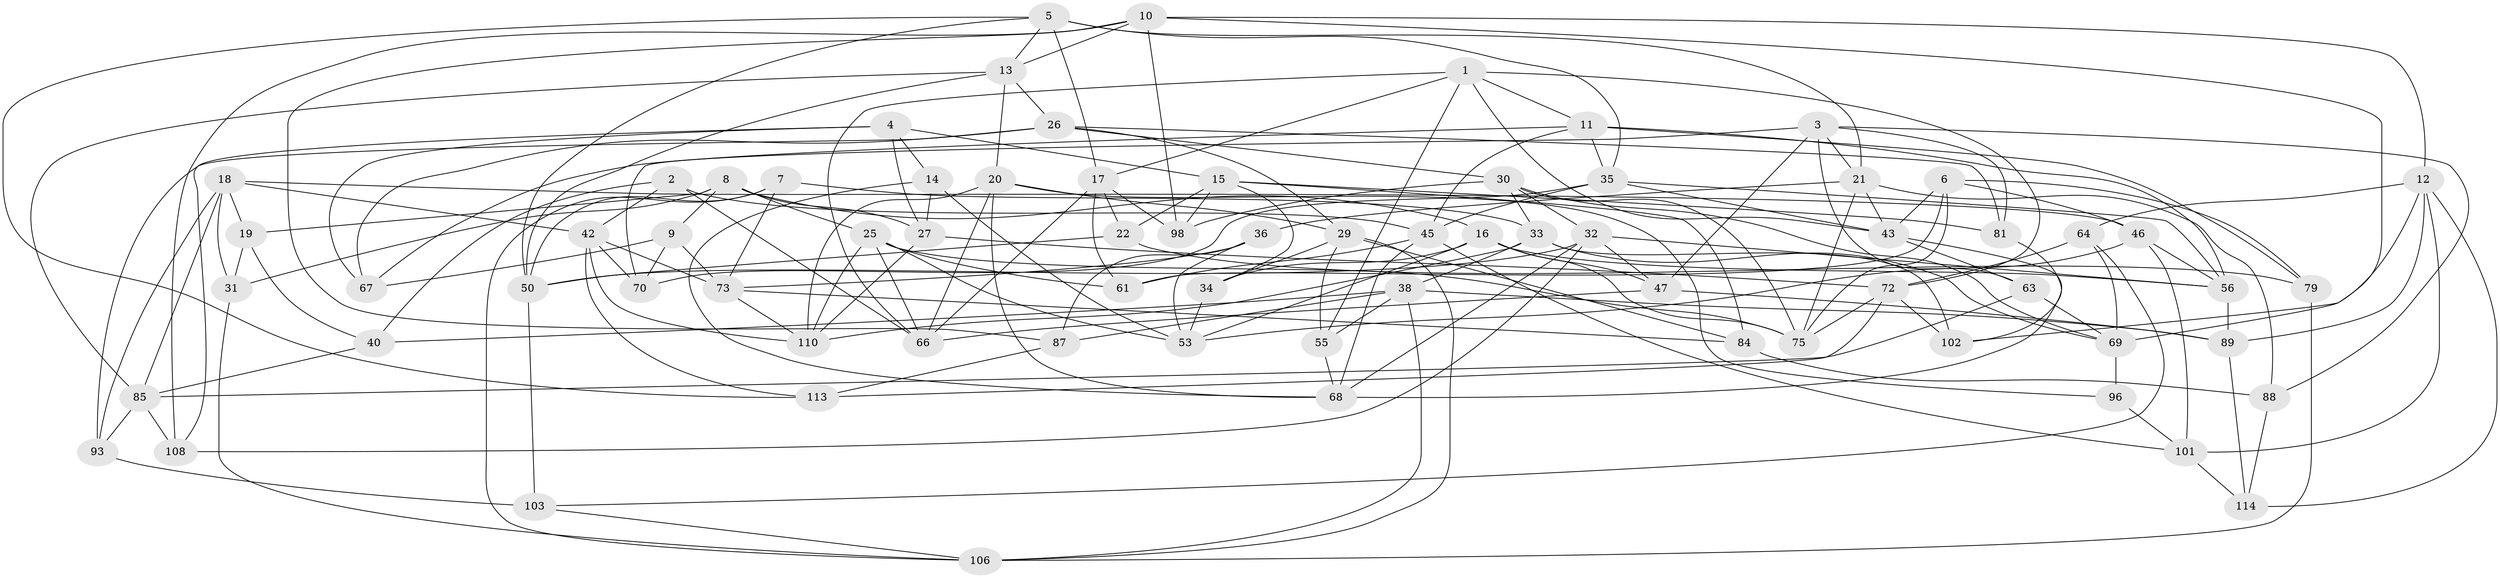 // Generated by graph-tools (version 1.1) at 2025/52/02/27/25 19:52:30]
// undirected, 73 vertices, 186 edges
graph export_dot {
graph [start="1"]
  node [color=gray90,style=filled];
  1 [super="+97"];
  2;
  3 [super="+54"];
  4 [super="+78"];
  5 [super="+82"];
  6 [super="+107"];
  7;
  8 [super="+62"];
  9;
  10 [super="+77"];
  11 [super="+48"];
  12 [super="+28"];
  13 [super="+23"];
  14;
  15 [super="+83"];
  16 [super="+74"];
  17 [super="+24"];
  18 [super="+71"];
  19;
  20 [super="+116"];
  21 [super="+57"];
  22;
  25 [super="+80"];
  26 [super="+58"];
  27 [super="+41"];
  29 [super="+51"];
  30 [super="+39"];
  31;
  32 [super="+90"];
  33 [super="+37"];
  34;
  35 [super="+44"];
  36;
  38 [super="+115"];
  40;
  42 [super="+76"];
  43 [super="+59"];
  45 [super="+94"];
  46 [super="+52"];
  47 [super="+49"];
  50 [super="+65"];
  53 [super="+111"];
  55;
  56 [super="+60"];
  61;
  63;
  64;
  66 [super="+109"];
  67;
  68 [super="+99"];
  69 [super="+86"];
  70;
  72 [super="+91"];
  73 [super="+92"];
  75 [super="+104"];
  79;
  81;
  84;
  85 [super="+95"];
  87;
  88;
  89 [super="+100"];
  93;
  96;
  98;
  101 [super="+105"];
  102;
  103;
  106 [super="+112"];
  108;
  110 [super="+117"];
  113;
  114;
  1 -- 72;
  1 -- 55;
  1 -- 43;
  1 -- 11;
  1 -- 66;
  1 -- 17;
  2 -- 42;
  2 -- 66;
  2 -- 40;
  2 -- 45;
  3 -- 88;
  3 -- 70;
  3 -- 81;
  3 -- 21;
  3 -- 63;
  3 -- 47;
  4 -- 108;
  4 -- 15;
  4 -- 67;
  4 -- 14;
  4 -- 27 [weight=2];
  5 -- 35;
  5 -- 13;
  5 -- 113;
  5 -- 17;
  5 -- 50;
  5 -- 21;
  6 -- 79;
  6 -- 43;
  6 -- 46 [weight=2];
  6 -- 75;
  6 -- 61;
  7 -- 106;
  7 -- 50;
  7 -- 73;
  7 -- 33;
  8 -- 31;
  8 -- 16;
  8 -- 9;
  8 -- 19;
  8 -- 27;
  8 -- 25;
  9 -- 67;
  9 -- 70;
  9 -- 73;
  10 -- 98;
  10 -- 108;
  10 -- 12;
  10 -- 13;
  10 -- 87;
  10 -- 69;
  11 -- 56;
  11 -- 67;
  11 -- 45;
  11 -- 79;
  11 -- 35;
  12 -- 114;
  12 -- 64;
  12 -- 102;
  12 -- 101;
  12 -- 89;
  13 -- 20;
  13 -- 26;
  13 -- 85;
  13 -- 50;
  14 -- 53;
  14 -- 27;
  14 -- 68;
  15 -- 81;
  15 -- 98;
  15 -- 34;
  15 -- 84;
  15 -- 22;
  16 -- 34;
  16 -- 56;
  16 -- 53;
  16 -- 47;
  16 -- 75;
  17 -- 22;
  17 -- 61;
  17 -- 98;
  17 -- 66;
  18 -- 46;
  18 -- 31;
  18 -- 19;
  18 -- 93;
  18 -- 85;
  18 -- 42;
  19 -- 40;
  19 -- 31;
  20 -- 96;
  20 -- 110;
  20 -- 29;
  20 -- 68;
  20 -- 66;
  21 -- 88;
  21 -- 43;
  21 -- 36;
  21 -- 75;
  22 -- 79;
  22 -- 50;
  25 -- 53;
  25 -- 66;
  25 -- 110;
  25 -- 75;
  25 -- 61;
  26 -- 81;
  26 -- 67;
  26 -- 30;
  26 -- 93;
  26 -- 29;
  27 -- 72;
  27 -- 110;
  29 -- 84;
  29 -- 106;
  29 -- 34;
  29 -- 55;
  30 -- 98;
  30 -- 33;
  30 -- 32;
  30 -- 69;
  30 -- 75;
  31 -- 106;
  32 -- 47;
  32 -- 50;
  32 -- 56;
  32 -- 108;
  32 -- 68;
  33 -- 110;
  33 -- 69;
  33 -- 102;
  33 -- 38;
  34 -- 53;
  35 -- 56;
  35 -- 45;
  35 -- 43;
  35 -- 70;
  36 -- 53;
  36 -- 87;
  36 -- 73;
  38 -- 40;
  38 -- 87;
  38 -- 89;
  38 -- 106;
  38 -- 55;
  40 -- 85;
  42 -- 110;
  42 -- 73;
  42 -- 113;
  42 -- 70;
  43 -- 63;
  43 -- 68;
  45 -- 68;
  45 -- 61;
  45 -- 101;
  46 -- 53;
  46 -- 56;
  46 -- 101;
  47 -- 89 [weight=2];
  47 -- 66;
  50 -- 103;
  55 -- 68;
  56 -- 89;
  63 -- 69;
  63 -- 85;
  64 -- 103;
  64 -- 69;
  64 -- 72;
  69 -- 96;
  72 -- 102;
  72 -- 75;
  72 -- 113;
  73 -- 110;
  73 -- 84;
  79 -- 106;
  81 -- 102;
  84 -- 88;
  85 -- 108;
  85 -- 93;
  87 -- 113;
  88 -- 114;
  89 -- 114;
  93 -- 103;
  96 -- 101 [weight=2];
  101 -- 114;
  103 -- 106;
}
